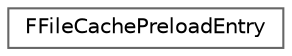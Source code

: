 digraph "Graphical Class Hierarchy"
{
 // INTERACTIVE_SVG=YES
 // LATEX_PDF_SIZE
  bgcolor="transparent";
  edge [fontname=Helvetica,fontsize=10,labelfontname=Helvetica,labelfontsize=10];
  node [fontname=Helvetica,fontsize=10,shape=box,height=0.2,width=0.4];
  rankdir="LR";
  Node0 [id="Node000000",label="FFileCachePreloadEntry",height=0.2,width=0.4,color="grey40", fillcolor="white", style="filled",URL="$d3/d0c/structFFileCachePreloadEntry.html",tooltip=" "];
}
